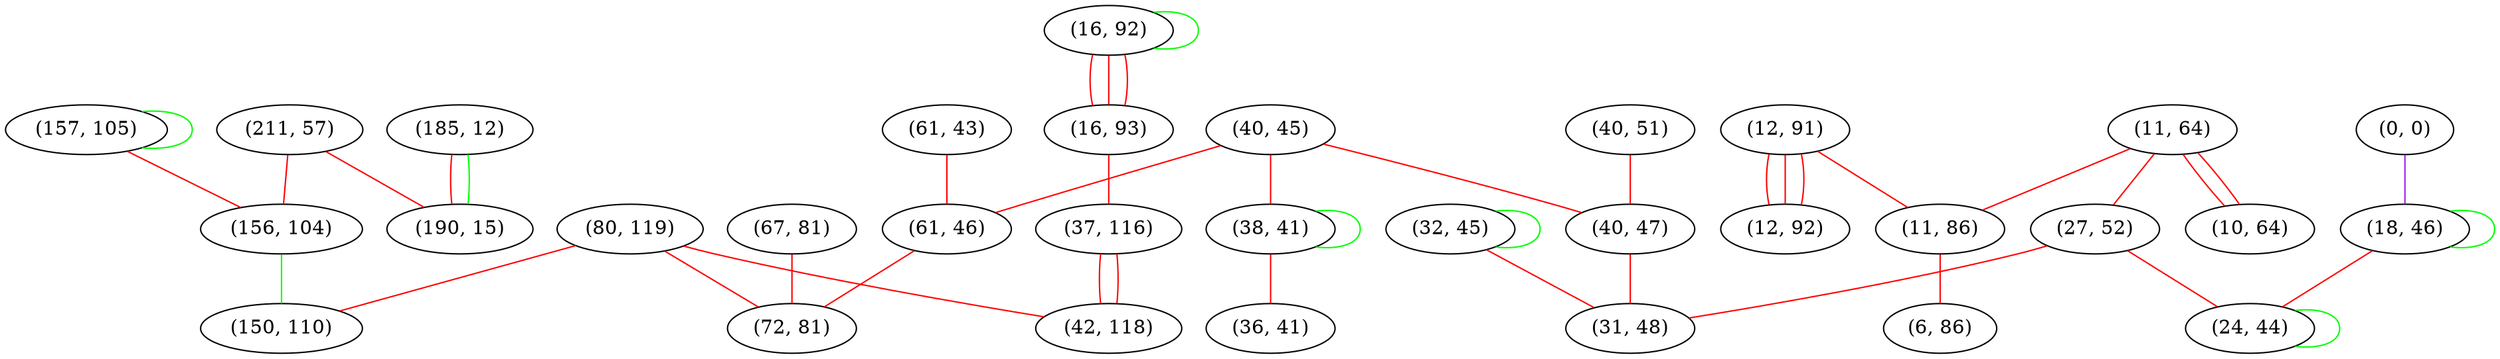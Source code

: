 graph "" {
"(40, 45)";
"(61, 43)";
"(11, 64)";
"(40, 51)";
"(211, 57)";
"(185, 12)";
"(27, 52)";
"(67, 81)";
"(157, 105)";
"(190, 15)";
"(32, 45)";
"(80, 119)";
"(156, 104)";
"(61, 46)";
"(40, 47)";
"(38, 41)";
"(0, 0)";
"(12, 91)";
"(18, 46)";
"(31, 48)";
"(16, 92)";
"(24, 44)";
"(72, 81)";
"(150, 110)";
"(12, 92)";
"(36, 41)";
"(16, 93)";
"(11, 86)";
"(37, 116)";
"(6, 86)";
"(10, 64)";
"(42, 118)";
"(40, 45)" -- "(61, 46)"  [color=red, key=0, weight=1];
"(40, 45)" -- "(38, 41)"  [color=red, key=0, weight=1];
"(40, 45)" -- "(40, 47)"  [color=red, key=0, weight=1];
"(61, 43)" -- "(61, 46)"  [color=red, key=0, weight=1];
"(11, 64)" -- "(10, 64)"  [color=red, key=0, weight=1];
"(11, 64)" -- "(10, 64)"  [color=red, key=1, weight=1];
"(11, 64)" -- "(27, 52)"  [color=red, key=0, weight=1];
"(11, 64)" -- "(11, 86)"  [color=red, key=0, weight=1];
"(40, 51)" -- "(40, 47)"  [color=red, key=0, weight=1];
"(211, 57)" -- "(190, 15)"  [color=red, key=0, weight=1];
"(211, 57)" -- "(156, 104)"  [color=red, key=0, weight=1];
"(185, 12)" -- "(190, 15)"  [color=red, key=0, weight=1];
"(185, 12)" -- "(190, 15)"  [color=green, key=1, weight=2];
"(27, 52)" -- "(31, 48)"  [color=red, key=0, weight=1];
"(27, 52)" -- "(24, 44)"  [color=red, key=0, weight=1];
"(67, 81)" -- "(72, 81)"  [color=red, key=0, weight=1];
"(157, 105)" -- "(157, 105)"  [color=green, key=0, weight=2];
"(157, 105)" -- "(156, 104)"  [color=red, key=0, weight=1];
"(32, 45)" -- "(32, 45)"  [color=green, key=0, weight=2];
"(32, 45)" -- "(31, 48)"  [color=red, key=0, weight=1];
"(80, 119)" -- "(72, 81)"  [color=red, key=0, weight=1];
"(80, 119)" -- "(42, 118)"  [color=red, key=0, weight=1];
"(80, 119)" -- "(150, 110)"  [color=red, key=0, weight=1];
"(156, 104)" -- "(150, 110)"  [color=green, key=0, weight=2];
"(61, 46)" -- "(72, 81)"  [color=red, key=0, weight=1];
"(40, 47)" -- "(31, 48)"  [color=red, key=0, weight=1];
"(38, 41)" -- "(36, 41)"  [color=red, key=0, weight=1];
"(38, 41)" -- "(38, 41)"  [color=green, key=0, weight=2];
"(0, 0)" -- "(18, 46)"  [color=purple, key=0, weight=4];
"(12, 91)" -- "(12, 92)"  [color=red, key=0, weight=1];
"(12, 91)" -- "(12, 92)"  [color=red, key=1, weight=1];
"(12, 91)" -- "(12, 92)"  [color=red, key=2, weight=1];
"(12, 91)" -- "(11, 86)"  [color=red, key=0, weight=1];
"(18, 46)" -- "(18, 46)"  [color=green, key=0, weight=2];
"(18, 46)" -- "(24, 44)"  [color=red, key=0, weight=1];
"(16, 92)" -- "(16, 93)"  [color=red, key=0, weight=1];
"(16, 92)" -- "(16, 93)"  [color=red, key=1, weight=1];
"(16, 92)" -- "(16, 93)"  [color=red, key=2, weight=1];
"(16, 92)" -- "(16, 92)"  [color=green, key=0, weight=2];
"(24, 44)" -- "(24, 44)"  [color=green, key=0, weight=2];
"(16, 93)" -- "(37, 116)"  [color=red, key=0, weight=1];
"(11, 86)" -- "(6, 86)"  [color=red, key=0, weight=1];
"(37, 116)" -- "(42, 118)"  [color=red, key=0, weight=1];
"(37, 116)" -- "(42, 118)"  [color=red, key=1, weight=1];
}
